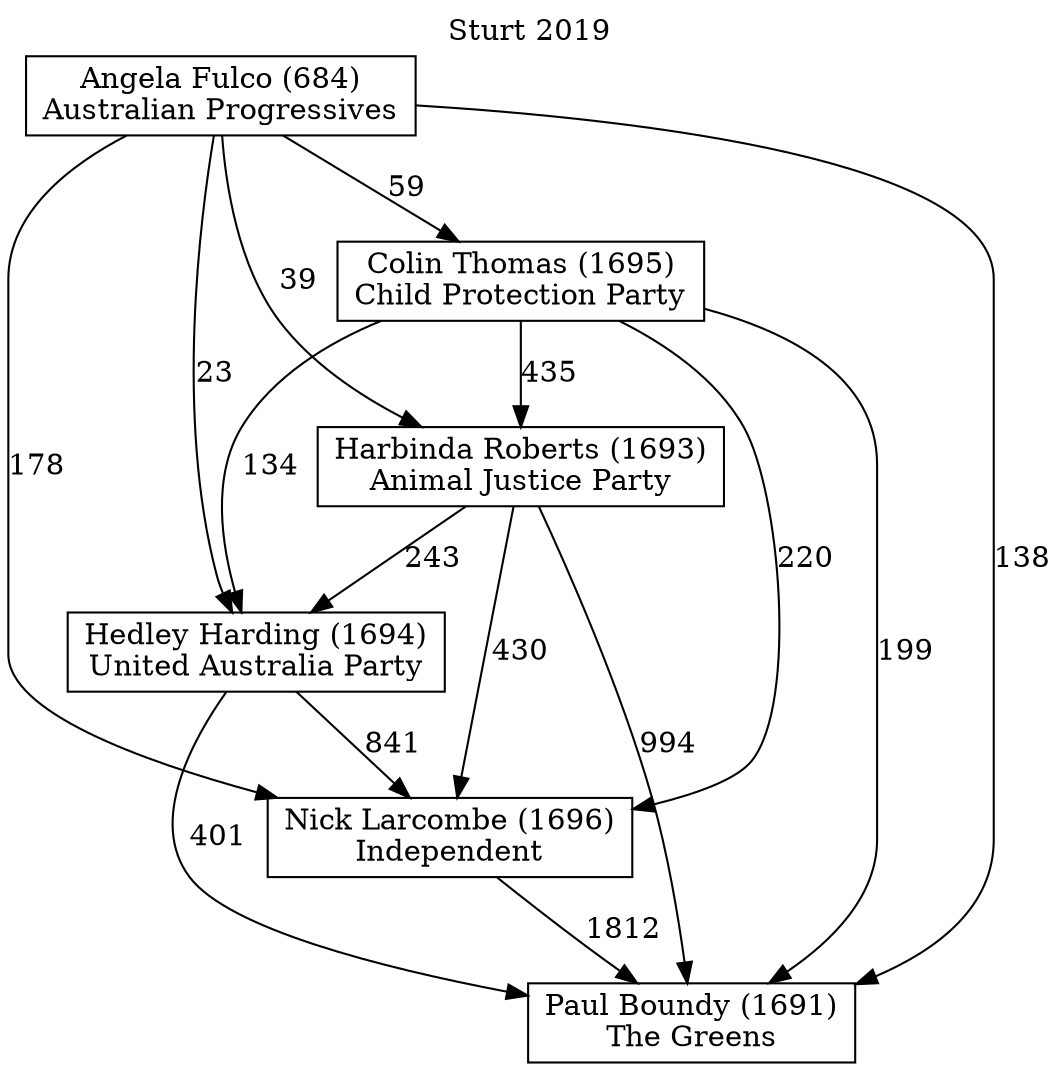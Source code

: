 // House preference flow
digraph "Paul Boundy (1691)_Sturt_2019" {
	graph [label="Sturt 2019" labelloc=t mclimit=10]
	node [shape=box]
	"Angela Fulco (684)" [label="Angela Fulco (684)
Australian Progressives"]
	"Colin Thomas (1695)" [label="Colin Thomas (1695)
Child Protection Party"]
	"Harbinda Roberts (1693)" [label="Harbinda Roberts (1693)
Animal Justice Party"]
	"Hedley Harding (1694)" [label="Hedley Harding (1694)
United Australia Party"]
	"Nick Larcombe (1696)" [label="Nick Larcombe (1696)
Independent"]
	"Paul Boundy (1691)" [label="Paul Boundy (1691)
The Greens"]
	"Angela Fulco (684)" -> "Colin Thomas (1695)" [label=59]
	"Angela Fulco (684)" -> "Harbinda Roberts (1693)" [label=39]
	"Angela Fulco (684)" -> "Hedley Harding (1694)" [label=23]
	"Angela Fulco (684)" -> "Nick Larcombe (1696)" [label=178]
	"Angela Fulco (684)" -> "Paul Boundy (1691)" [label=138]
	"Colin Thomas (1695)" -> "Harbinda Roberts (1693)" [label=435]
	"Colin Thomas (1695)" -> "Hedley Harding (1694)" [label=134]
	"Colin Thomas (1695)" -> "Nick Larcombe (1696)" [label=220]
	"Colin Thomas (1695)" -> "Paul Boundy (1691)" [label=199]
	"Harbinda Roberts (1693)" -> "Hedley Harding (1694)" [label=243]
	"Harbinda Roberts (1693)" -> "Nick Larcombe (1696)" [label=430]
	"Harbinda Roberts (1693)" -> "Paul Boundy (1691)" [label=994]
	"Hedley Harding (1694)" -> "Nick Larcombe (1696)" [label=841]
	"Hedley Harding (1694)" -> "Paul Boundy (1691)" [label=401]
	"Nick Larcombe (1696)" -> "Paul Boundy (1691)" [label=1812]
}
